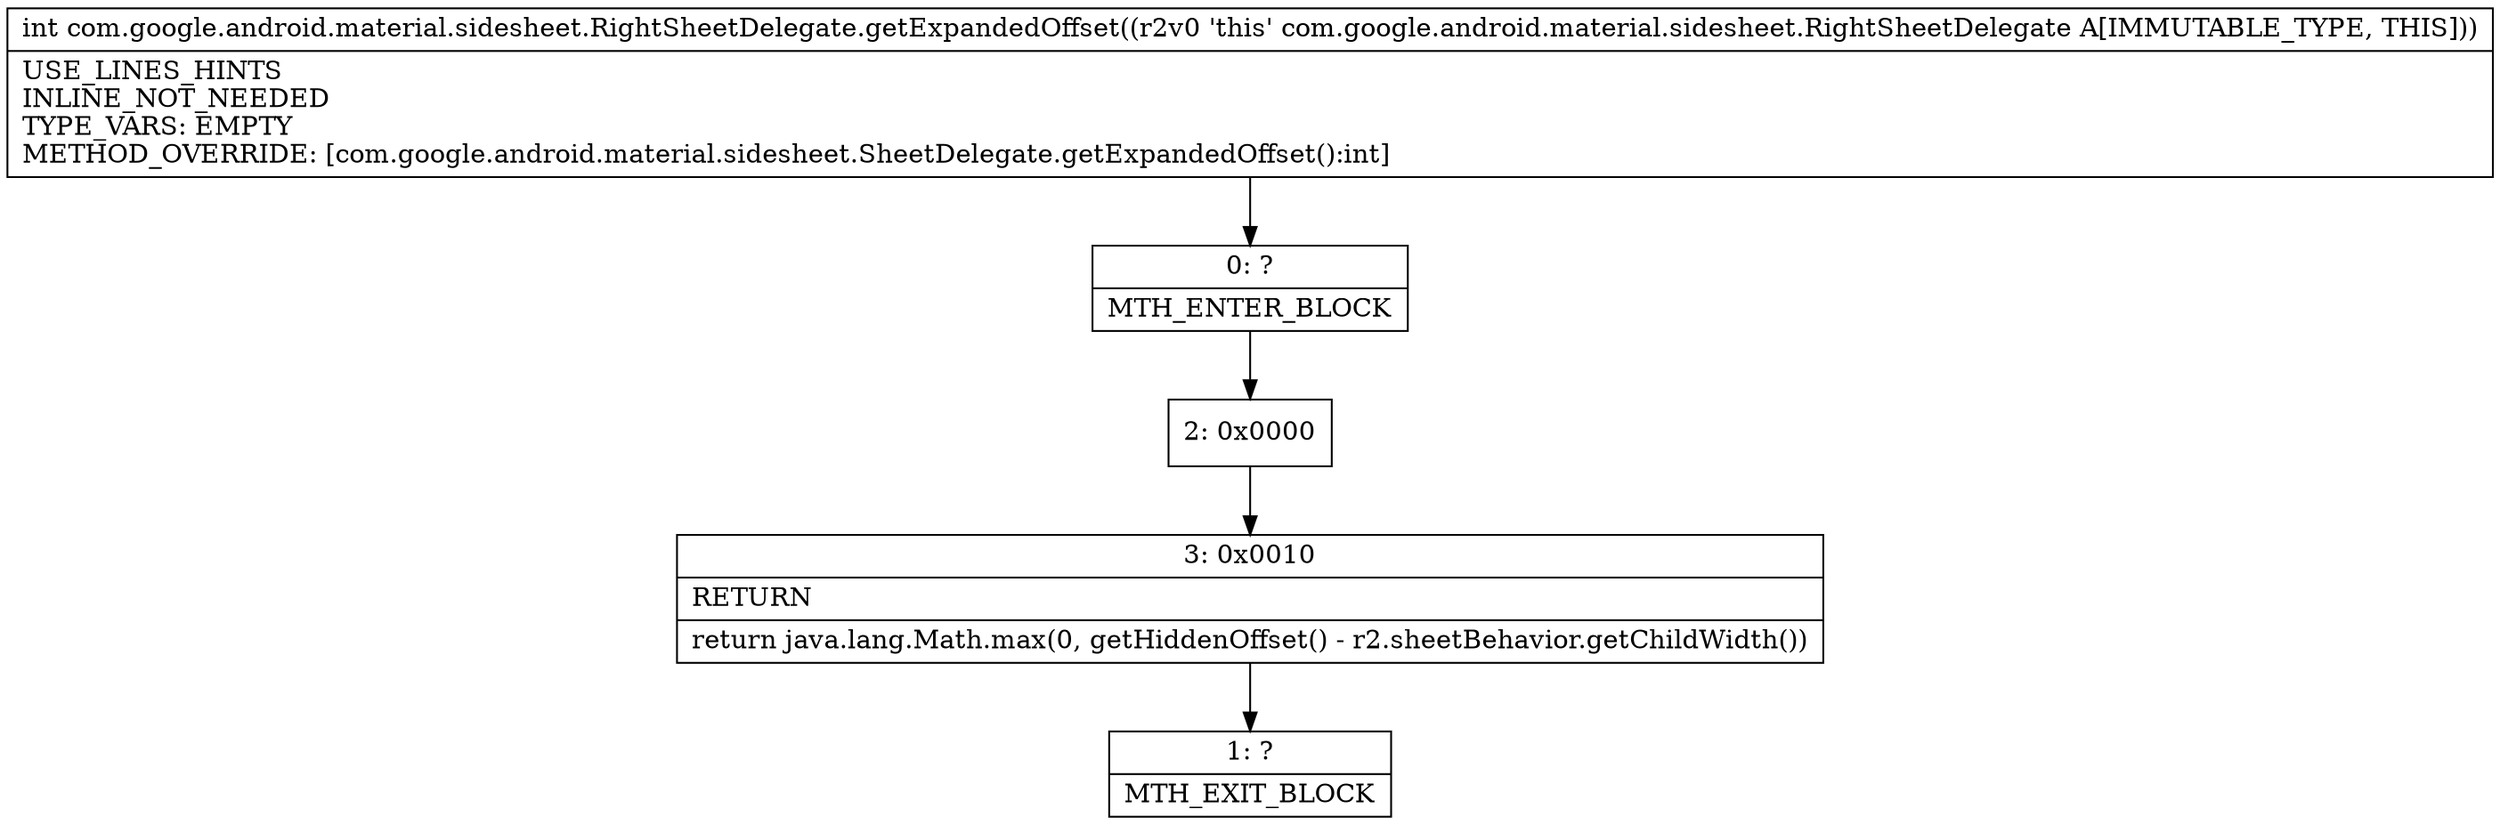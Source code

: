 digraph "CFG forcom.google.android.material.sidesheet.RightSheetDelegate.getExpandedOffset()I" {
Node_0 [shape=record,label="{0\:\ ?|MTH_ENTER_BLOCK\l}"];
Node_2 [shape=record,label="{2\:\ 0x0000}"];
Node_3 [shape=record,label="{3\:\ 0x0010|RETURN\l|return java.lang.Math.max(0, getHiddenOffset() \- r2.sheetBehavior.getChildWidth())\l}"];
Node_1 [shape=record,label="{1\:\ ?|MTH_EXIT_BLOCK\l}"];
MethodNode[shape=record,label="{int com.google.android.material.sidesheet.RightSheetDelegate.getExpandedOffset((r2v0 'this' com.google.android.material.sidesheet.RightSheetDelegate A[IMMUTABLE_TYPE, THIS]))  | USE_LINES_HINTS\lINLINE_NOT_NEEDED\lTYPE_VARS: EMPTY\lMETHOD_OVERRIDE: [com.google.android.material.sidesheet.SheetDelegate.getExpandedOffset():int]\l}"];
MethodNode -> Node_0;Node_0 -> Node_2;
Node_2 -> Node_3;
Node_3 -> Node_1;
}

